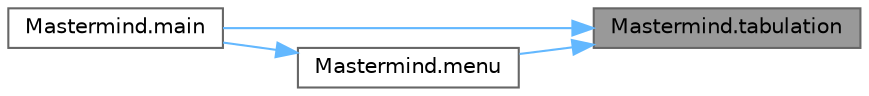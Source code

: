 digraph "Mastermind.tabulation"
{
 // LATEX_PDF_SIZE
  bgcolor="transparent";
  edge [fontname=Helvetica,fontsize=10,labelfontname=Helvetica,labelfontsize=10];
  node [fontname=Helvetica,fontsize=10,shape=box,height=0.2,width=0.4];
  rankdir="RL";
  Node1 [id="Node000001",label="Mastermind.tabulation",height=0.2,width=0.4,color="gray40", fillcolor="grey60", style="filled", fontcolor="black",tooltip=" "];
  Node1 -> Node2 [id="edge4_Node000001_Node000002",dir="back",color="steelblue1",style="solid",tooltip=" "];
  Node2 [id="Node000002",label="Mastermind.main",height=0.2,width=0.4,color="grey40", fillcolor="white", style="filled",URL="$class_mastermind.html#addb35a9f776ea7ee37769ed2e5633182",tooltip=" "];
  Node1 -> Node3 [id="edge5_Node000001_Node000003",dir="back",color="steelblue1",style="solid",tooltip=" "];
  Node3 [id="Node000003",label="Mastermind.menu",height=0.2,width=0.4,color="grey40", fillcolor="white", style="filled",URL="$class_mastermind.html#a2aed769825836f5c1c53b8caf47f6a55",tooltip=" "];
  Node3 -> Node2 [id="edge6_Node000003_Node000002",dir="back",color="steelblue1",style="solid",tooltip=" "];
}
